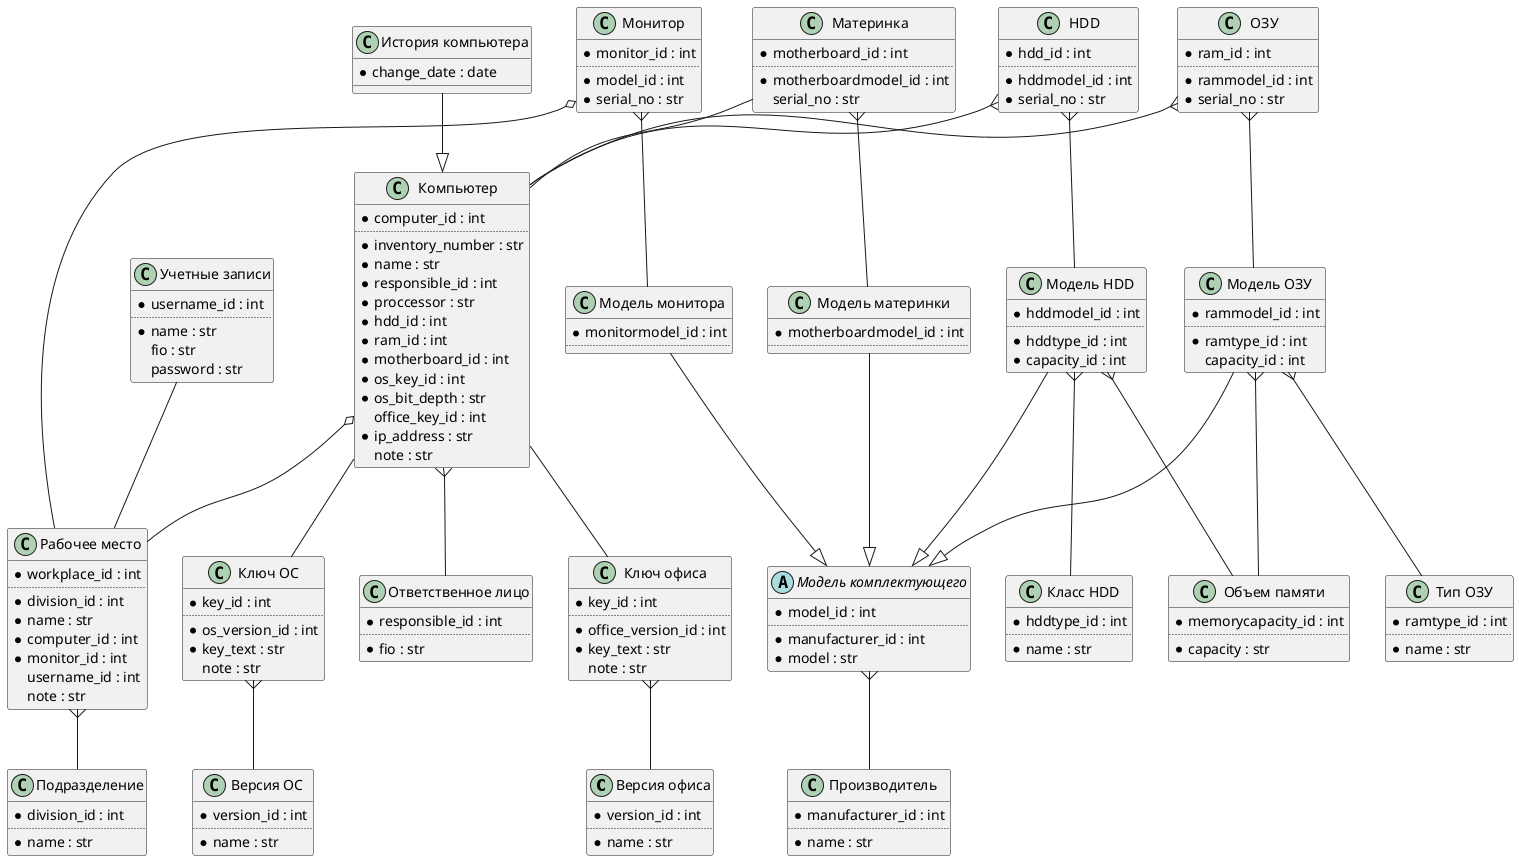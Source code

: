 @startuml

class "Версия офиса" as OfficeVersion {
	{field} *version_id : int
	..
	{field} *name : str
}

class "Ключ офиса" as OfficeKey {
	{field} *key_id : int
	..
	{field} *office_version_id : int
	{field} *key_text : str
	{field} note : str
}

class "Версия ОС" as OSVersion {
	{field} *version_id : int
	..
	{field} *name : str
}

class "Ключ ОС" as OSKey {
	{field} *key_id : int
	..
	{field} *os_version_id : int
	{field} *key_text : str
	{field} note : str
}

class "Подразделение" as Division {
	{field} *division_id : int
	..
	{field} *name : str
}

class "Рабочее место" as WorkPlace {
	{field} *workplace_id : int
	..
	{field} *division_id : int
	{field} *name : str
	{field} *computer_id : int
	{field} *monitor_id : int
	{field} username_id : int
	{field} note : str
} 

class "Компьютер" as Computer {
	{field} *computer_id : int
	..
	{field} *inventory_number : str
	{field} *name : str
	{field} *responsible_id : int
	{field} *proccessor : str
	{field} *hdd_id : int
	{field} *ram_id : int
	{field} *motherboard_id : int
	{field} *os_key_id : int
	{field} *os_bit_depth : str
	{field} office_key_id : int
	{field} *ip_address : str
	{field} note : str
}	

class "История компьютера" as ComputerHistory {
	{field} *change_date : date
}

class "Монитор" as Monitor {
	{field} *monitor_id : int
	..
	{field} *model_id : int
	{field} *serial_no : str
}

class "Учетные записи" as UserName {
	{field} *username_id : int
	..
	{field} *name : str
	{field} fio : str
	{field} password : str
}

class "Ответственное лицо" as Responsible {
	{field} *responsible_id : int
	..
	{field} *fio : str
} 
		
class "Производитель" as Manufacturer {
	{field} *manufacturer_id : int
	..
	{field} *name : str
}

abstract class "Модель комплектующего" as AbstractAccessoryModel {
	{field} *model_id : int
	..
	{field} *manufacturer_id : int
	{field} *model : str
}

class "Тип ОЗУ" as RAMType {
	{field} *ramtype_id : int
	..
	{field} *name : str
}

class "Объем памяти" as MemoryCapacity {
	{field} *memorycapacity_id : int
	..
	{field} *capacity : str	
}

class "ОЗУ" as RAM {
	{field} *ram_id : int
	..
	{field} *rammodel_id : int
	{field} *serial_no : str
}

class "Класс HDD" as HDDType {
	{field} *hddtype_id : int
	..
	{field} *name : str
}

class "HDD" as HDD {
	{field} *hdd_id : int
	..
	{field} *hddmodel_id : int
	{field} *serial_no : str
}

class "Модель ОЗУ" as RAMModel {
	{field} *rammodel_id : int
	..
	{field} *ramtype_id : int
	{field} capacity_id : int
}

class "Модель HDD" as HDDModel {
	{field} *hddmodel_id : int
	..
	{field} *hddtype_id : int
	{field} *capacity_id : int	
}

class "Модель монитора" as MonitorModel {
	{field} *monitormodel_id : int
	..
}		

class "Модель материнки" as MotherboardModel {
	{field} *motherboardmodel_id : int
	..
}

class "Материнка" as Motherboard {
	{field} *motherboard_id : int
	..
	{field} *motherboardmodel_id : int
	{field} serial_no : str
}


OfficeKey }-- OfficeVersion
OSKey }-- OSVersion
WorkPlace }-- Division	
Computer -- OSKey
Computer -- OfficeKey
Computer o-- WorkPlace	
Computer }-- Responsible
ComputerHistory --|> Computer
AbstractAccessoryModel }-- Manufacturer
MonitorModel --|> AbstractAccessoryModel		
Monitor o-- WorkPlace
Monitor }-- MonitorModel
UserName -- WorkPlace
RAMModel }-- RAMType
RAMModel }-- MemoryCapacity
RAMModel --|> AbstractAccessoryModel
RAM }-- RAMModel
RAM }-- Computer
HDDModel }-- HDDType
HDD }-- Computer	
HDDModel --|> AbstractAccessoryModel
HDDModel }-- MemoryCapacity
HDD }-- HDDModel	
MotherboardModel --|> AbstractAccessoryModel
Motherboard }-- MotherboardModel
Motherboard -- Computer		

@enduml
